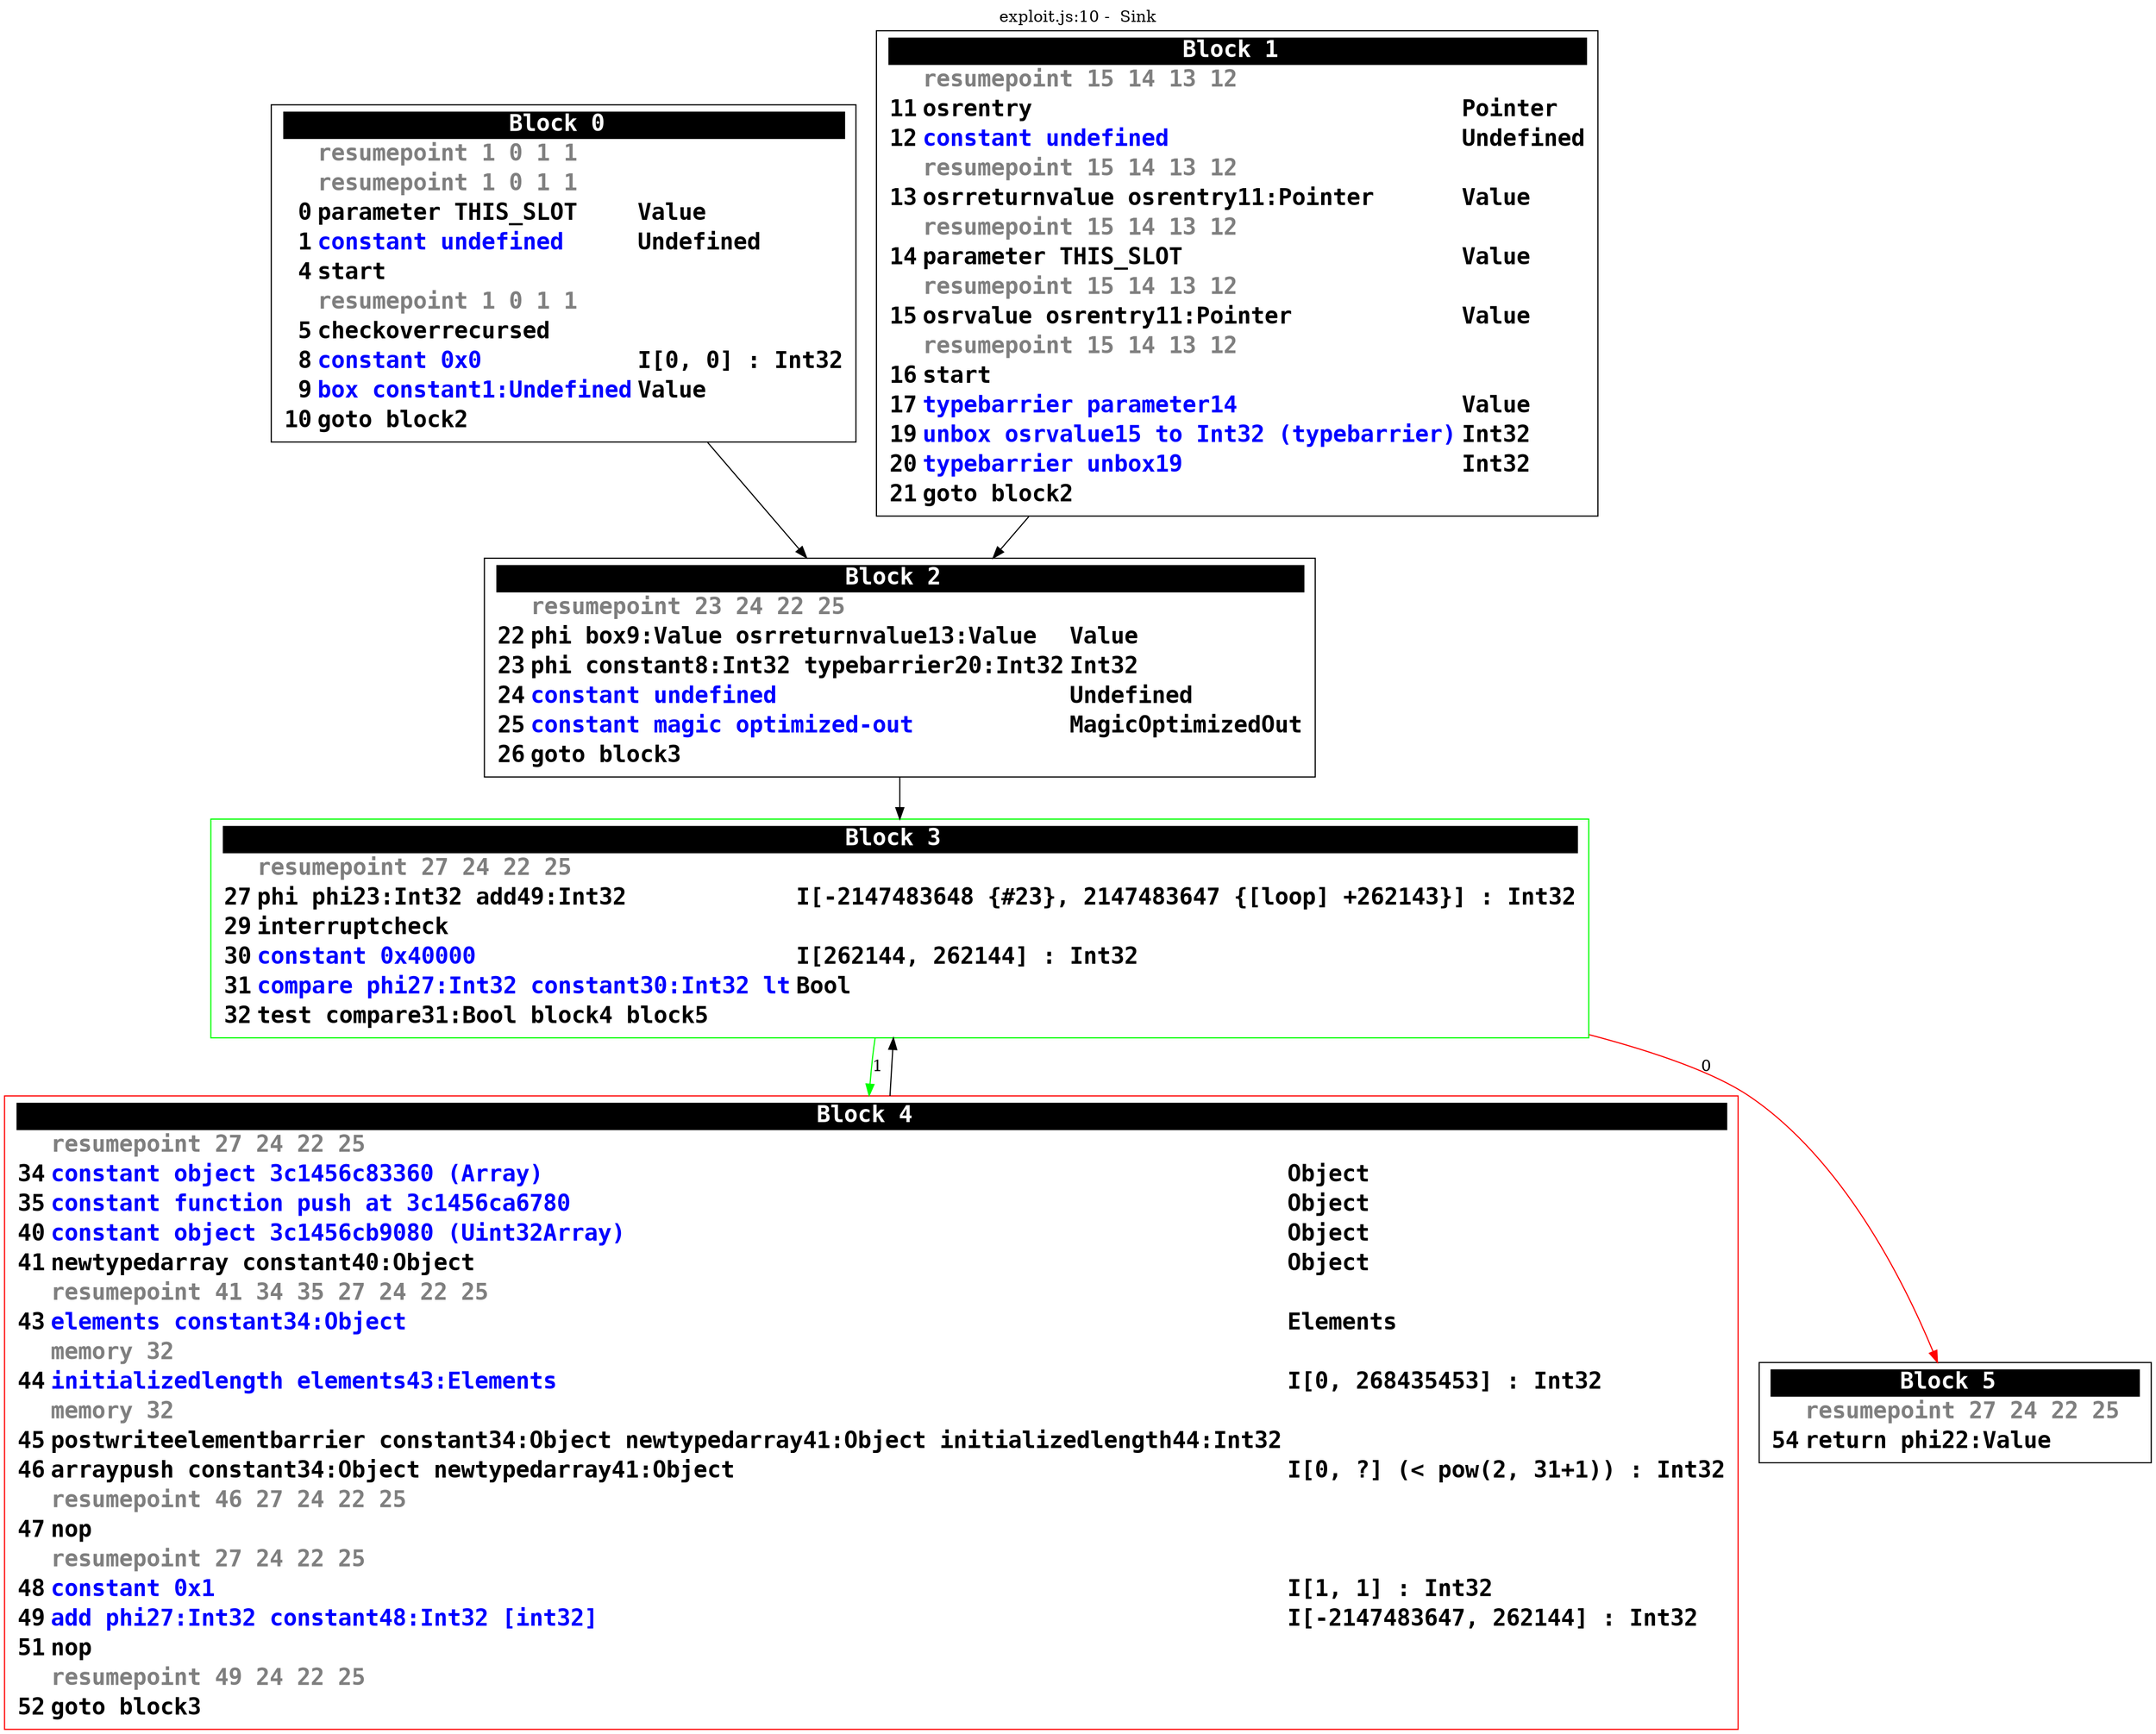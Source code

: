 digraph {
labelloc = t;
labelfontsize = 30;
label = "exploit.js:10 -  Sink";
  rankdir=TB
  splines=true

  "Block0" [ shape=box fontsize=20 fontname="Consolas Bold" label=<<table border="0" cellborder="0" cellpadding="1"><tr><td align="center" bgcolor="black" colspan="3"><font color="white">Block 0 </font></td></tr><tr><td align="left"></td><td align="left"><font color="grey50">resumepoint 1 0 1 1 </font></td><td></td></tr><tr><td align="left"></td><td align="left"><font color="grey50">resumepoint 1 0 1 1 </font></td><td></td></tr><tr><td align="right" port="i0">0</td><td align="left">parameter THIS_SLOT</td><td align="left">Value</td></tr><tr><td align="right" port="i1">1</td><td align="left"><font color="blue">constant undefined</font></td><td align="left">Undefined</td></tr><tr><td align="right" port="i4">4</td><td align="left">start</td></tr><tr><td align="left"></td><td align="left"><font color="grey50">resumepoint 1 0 1 1 </font></td><td></td></tr><tr><td align="right" port="i5">5</td><td align="left">checkoverrecursed</td></tr><tr><td align="right" port="i8">8</td><td align="left"><font color="blue">constant 0x0</font></td><td align="left">I[0, 0] : Int32</td></tr><tr><td align="right" port="i9">9</td><td align="left"><font color="blue">box constant1:Undefined</font></td><td align="left">Value</td></tr><tr><td align="right" port="i10">10</td><td align="left">goto block2</td></tr></table>> ] ;
  "Block1" [ shape=box fontsize=20 fontname="Consolas Bold" label=<<table border="0" cellborder="0" cellpadding="1"><tr><td align="center" bgcolor="black" colspan="3"><font color="white">Block 1 </font></td></tr><tr><td align="left"></td><td align="left"><font color="grey50">resumepoint 15 14 13 12 </font></td><td></td></tr><tr><td align="right" port="i11">11</td><td align="left">osrentry</td><td align="left">Pointer</td></tr><tr><td align="right" port="i12">12</td><td align="left"><font color="blue">constant undefined</font></td><td align="left">Undefined</td></tr><tr><td align="left"></td><td align="left"><font color="grey50">resumepoint 15 14 13 12 </font></td><td></td></tr><tr><td align="right" port="i13">13</td><td align="left">osrreturnvalue osrentry11:Pointer</td><td align="left">Value</td></tr><tr><td align="left"></td><td align="left"><font color="grey50">resumepoint 15 14 13 12 </font></td><td></td></tr><tr><td align="right" port="i14">14</td><td align="left">parameter THIS_SLOT</td><td align="left">Value</td></tr><tr><td align="left"></td><td align="left"><font color="grey50">resumepoint 15 14 13 12 </font></td><td></td></tr><tr><td align="right" port="i15">15</td><td align="left">osrvalue osrentry11:Pointer</td><td align="left">Value</td></tr><tr><td align="left"></td><td align="left"><font color="grey50">resumepoint 15 14 13 12 </font></td><td></td></tr><tr><td align="right" port="i16">16</td><td align="left">start</td></tr><tr><td align="right" port="i17">17</td><td align="left"><font color="blue">typebarrier parameter14</font></td><td align="left">Value</td></tr><tr><td align="right" port="i19">19</td><td align="left"><font color="blue">unbox osrvalue15 to Int32 (typebarrier)</font></td><td align="left">Int32</td></tr><tr><td align="right" port="i20">20</td><td align="left"><font color="blue">typebarrier unbox19</font></td><td align="left">Int32</td></tr><tr><td align="right" port="i21">21</td><td align="left">goto block2</td></tr></table>> ] ;
  "Block2" [ shape=box fontsize=20 fontname="Consolas Bold" label=<<table border="0" cellborder="0" cellpadding="1"><tr><td align="center" bgcolor="black" colspan="3"><font color="white">Block 2 </font></td></tr><tr><td align="left"></td><td align="left"><font color="grey50">resumepoint 23 24 22 25 </font></td><td></td></tr><tr><td align="right" port="i22">22</td><td align="left">phi box9:Value osrreturnvalue13:Value</td><td align="left">Value</td></tr><tr><td align="right" port="i23">23</td><td align="left">phi constant8:Int32 typebarrier20:Int32</td><td align="left">Int32</td></tr><tr><td align="right" port="i24">24</td><td align="left"><font color="blue">constant undefined</font></td><td align="left">Undefined</td></tr><tr><td align="right" port="i25">25</td><td align="left"><font color="blue">constant magic optimized-out</font></td><td align="left">MagicOptimizedOut</td></tr><tr><td align="right" port="i26">26</td><td align="left">goto block3</td></tr></table>> ] ;
  "Block3" [ color=green shape=box fontsize=20 fontname="Consolas Bold" label=<<table border="0" cellborder="0" cellpadding="1"><tr><td align="center" bgcolor="black" colspan="3"><font color="white">Block 3 </font></td></tr><tr><td align="left"></td><td align="left"><font color="grey50">resumepoint 27 24 22 25 </font></td><td></td></tr><tr><td align="right" port="i27">27</td><td align="left">phi phi23:Int32 add49:Int32</td><td align="left">I[-2147483648 {#23}, 2147483647 {[loop] +262143}] : Int32</td></tr><tr><td align="right" port="i29">29</td><td align="left">interruptcheck</td></tr><tr><td align="right" port="i30">30</td><td align="left"><font color="blue">constant 0x40000</font></td><td align="left">I[262144, 262144] : Int32</td></tr><tr><td align="right" port="i31">31</td><td align="left"><font color="blue">compare phi27:Int32 constant30:Int32 lt</font></td><td align="left">Bool</td></tr><tr><td align="right" port="i32">32</td><td align="left">test compare31:Bool block4 block5</td></tr></table>> ] ;
  "Block4" [ color=red shape=box fontsize=20 fontname="Consolas Bold" label=<<table border="0" cellborder="0" cellpadding="1"><tr><td align="center" bgcolor="black" colspan="3"><font color="white">Block 4 </font></td></tr><tr><td align="left"></td><td align="left"><font color="grey50">resumepoint 27 24 22 25 </font></td><td></td></tr><tr><td align="right" port="i34">34</td><td align="left"><font color="blue">constant object 3c1456c83360 (Array)</font></td><td align="left">Object</td></tr><tr><td align="right" port="i35">35</td><td align="left"><font color="blue">constant function push at 3c1456ca6780</font></td><td align="left">Object</td></tr><tr><td align="right" port="i40">40</td><td align="left"><font color="blue">constant object 3c1456cb9080 (Uint32Array)</font></td><td align="left">Object</td></tr><tr><td align="right" port="i41">41</td><td align="left">newtypedarray constant40:Object</td><td align="left">Object</td></tr><tr><td align="left"></td><td align="left"><font color="grey50">resumepoint 41 34 35 27 24 22 25 </font></td><td></td></tr><tr><td align="right" port="i43">43</td><td align="left"><font color="blue">elements constant34:Object</font></td><td align="left">Elements</td></tr><tr><td align="left"></td><td align="left"><font color="grey50">memory 32 </font></td><td></td></tr><tr><td align="right" port="i44">44</td><td align="left"><font color="blue">initializedlength elements43:Elements</font></td><td align="left">I[0, 268435453] : Int32</td></tr><tr><td align="left"></td><td align="left"><font color="grey50">memory 32 </font></td><td></td></tr><tr><td align="right" port="i45">45</td><td align="left">postwriteelementbarrier constant34:Object newtypedarray41:Object initializedlength44:Int32</td></tr><tr><td align="right" port="i46">46</td><td align="left">arraypush constant34:Object newtypedarray41:Object</td><td align="left">I[0, ?] (&lt; pow(2, 31+1)) : Int32</td></tr><tr><td align="left"></td><td align="left"><font color="grey50">resumepoint 46 27 24 22 25 </font></td><td></td></tr><tr><td align="right" port="i47">47</td><td align="left">nop</td></tr><tr><td align="left"></td><td align="left"><font color="grey50">resumepoint 27 24 22 25 </font></td><td></td></tr><tr><td align="right" port="i48">48</td><td align="left"><font color="blue">constant 0x1</font></td><td align="left">I[1, 1] : Int32</td></tr><tr><td align="right" port="i49">49</td><td align="left"><font color="blue">add phi27:Int32 constant48:Int32 [int32]</font></td><td align="left">I[-2147483647, 262144] : Int32</td></tr><tr><td align="right" port="i51">51</td><td align="left">nop</td></tr><tr><td align="left"></td><td align="left"><font color="grey50">resumepoint 49 24 22 25 </font></td><td></td></tr><tr><td align="right" port="i52">52</td><td align="left">goto block3</td></tr></table>> ] ;
  "Block5" [ shape=box fontsize=20 fontname="Consolas Bold" label=<<table border="0" cellborder="0" cellpadding="1"><tr><td align="center" bgcolor="black" colspan="3"><font color="white">Block 5 </font></td></tr><tr><td align="left"></td><td align="left"><font color="grey50">resumepoint 27 24 22 25 </font></td><td></td></tr><tr><td align="right" port="i54">54</td><td align="left">return phi22:Value</td></tr></table>> ] ;

  "Block0" -> "Block2" ;
  "Block1" -> "Block2" ;
  "Block2" -> "Block3" ;
  "Block3" -> "Block4" [ color=green label=1 ] ;
  "Block3" -> "Block5" [ color=red label=0 ] ;
  "Block4" -> "Block3" ;
}
